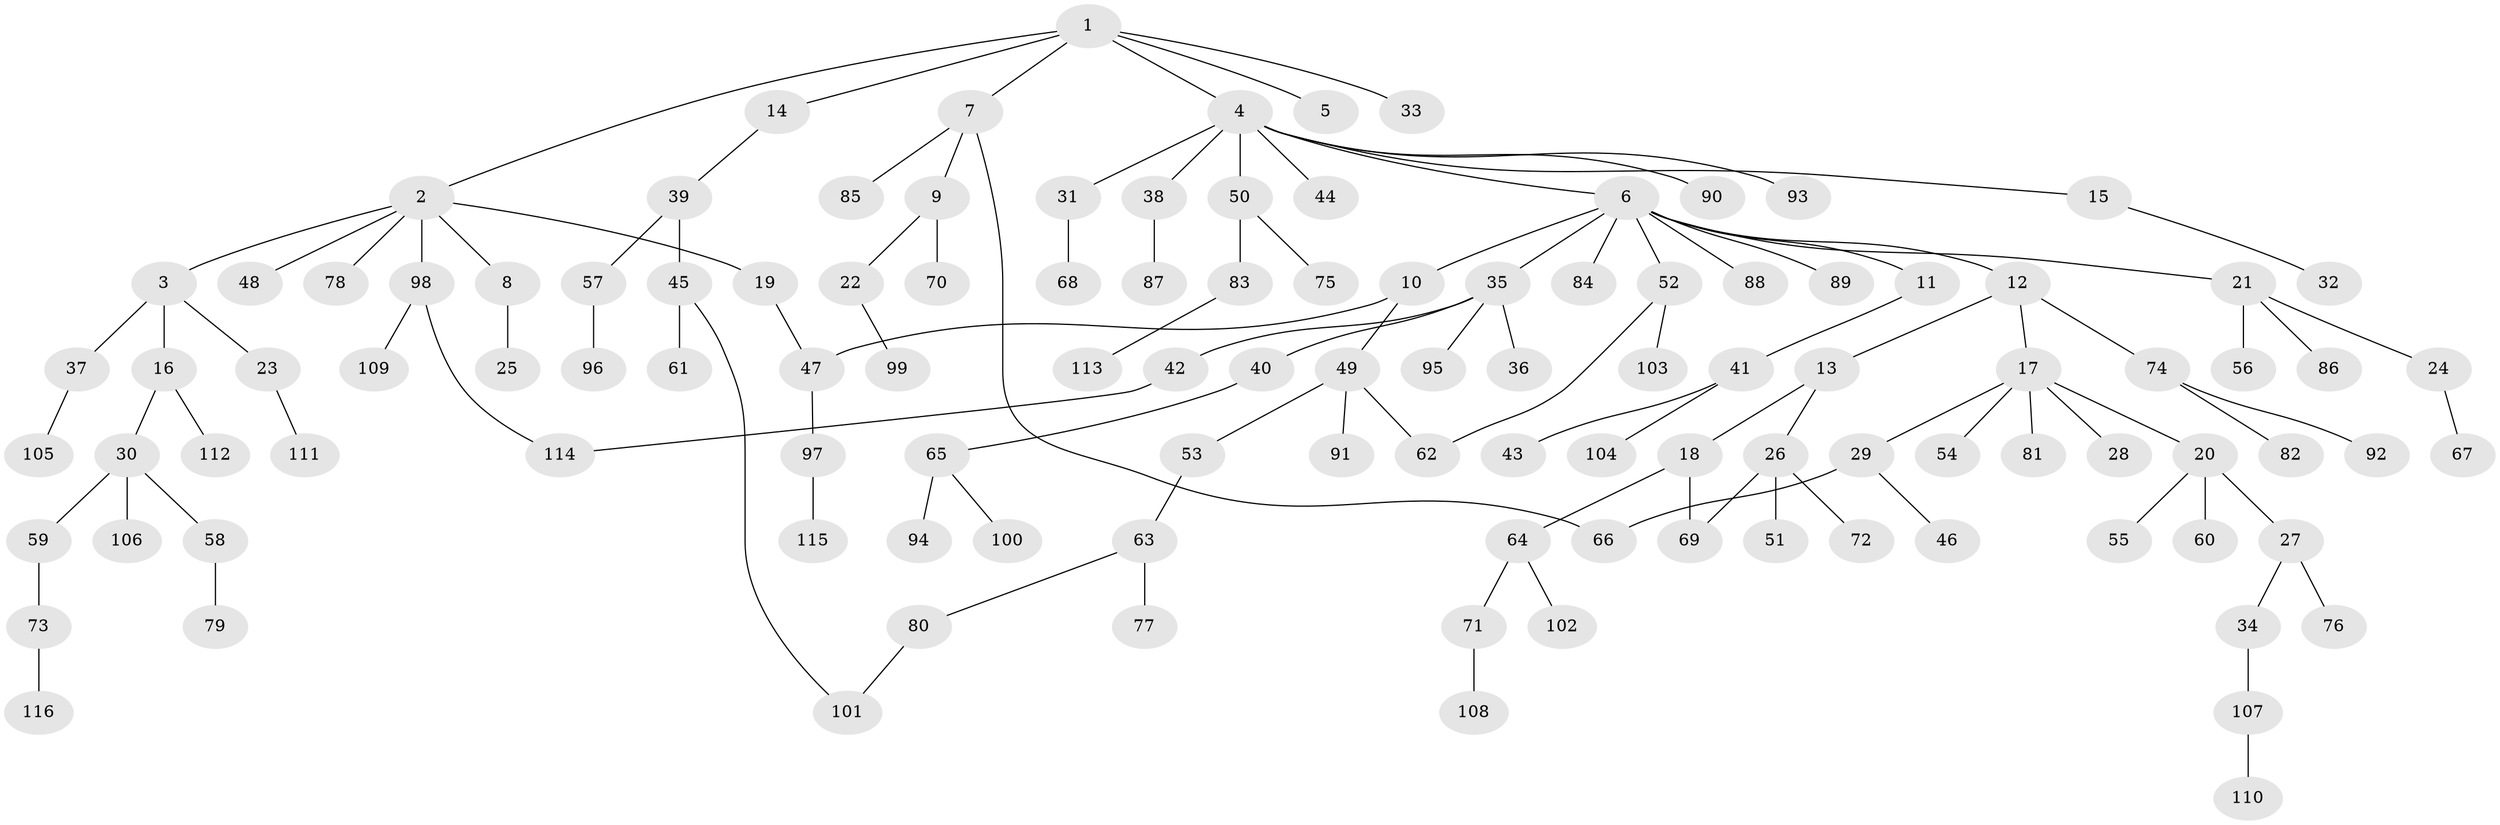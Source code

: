 // coarse degree distribution, {5: 0.06329113924050633, 6: 0.012658227848101266, 4: 0.05063291139240506, 8: 0.012658227848101266, 9: 0.012658227848101266, 1: 0.5063291139240507, 3: 0.12658227848101267, 2: 0.21518987341772153}
// Generated by graph-tools (version 1.1) at 2025/51/02/27/25 19:51:40]
// undirected, 116 vertices, 121 edges
graph export_dot {
graph [start="1"]
  node [color=gray90,style=filled];
  1;
  2;
  3;
  4;
  5;
  6;
  7;
  8;
  9;
  10;
  11;
  12;
  13;
  14;
  15;
  16;
  17;
  18;
  19;
  20;
  21;
  22;
  23;
  24;
  25;
  26;
  27;
  28;
  29;
  30;
  31;
  32;
  33;
  34;
  35;
  36;
  37;
  38;
  39;
  40;
  41;
  42;
  43;
  44;
  45;
  46;
  47;
  48;
  49;
  50;
  51;
  52;
  53;
  54;
  55;
  56;
  57;
  58;
  59;
  60;
  61;
  62;
  63;
  64;
  65;
  66;
  67;
  68;
  69;
  70;
  71;
  72;
  73;
  74;
  75;
  76;
  77;
  78;
  79;
  80;
  81;
  82;
  83;
  84;
  85;
  86;
  87;
  88;
  89;
  90;
  91;
  92;
  93;
  94;
  95;
  96;
  97;
  98;
  99;
  100;
  101;
  102;
  103;
  104;
  105;
  106;
  107;
  108;
  109;
  110;
  111;
  112;
  113;
  114;
  115;
  116;
  1 -- 2;
  1 -- 4;
  1 -- 5;
  1 -- 7;
  1 -- 14;
  1 -- 33;
  2 -- 3;
  2 -- 8;
  2 -- 19;
  2 -- 48;
  2 -- 78;
  2 -- 98;
  3 -- 16;
  3 -- 23;
  3 -- 37;
  4 -- 6;
  4 -- 15;
  4 -- 31;
  4 -- 38;
  4 -- 44;
  4 -- 50;
  4 -- 90;
  4 -- 93;
  6 -- 10;
  6 -- 11;
  6 -- 12;
  6 -- 21;
  6 -- 35;
  6 -- 52;
  6 -- 84;
  6 -- 88;
  6 -- 89;
  7 -- 9;
  7 -- 85;
  7 -- 66;
  8 -- 25;
  9 -- 22;
  9 -- 70;
  10 -- 49;
  10 -- 47;
  11 -- 41;
  12 -- 13;
  12 -- 17;
  12 -- 74;
  13 -- 18;
  13 -- 26;
  14 -- 39;
  15 -- 32;
  16 -- 30;
  16 -- 112;
  17 -- 20;
  17 -- 28;
  17 -- 29;
  17 -- 54;
  17 -- 81;
  18 -- 64;
  18 -- 69;
  19 -- 47;
  20 -- 27;
  20 -- 55;
  20 -- 60;
  21 -- 24;
  21 -- 56;
  21 -- 86;
  22 -- 99;
  23 -- 111;
  24 -- 67;
  26 -- 51;
  26 -- 69;
  26 -- 72;
  27 -- 34;
  27 -- 76;
  29 -- 46;
  29 -- 66;
  30 -- 58;
  30 -- 59;
  30 -- 106;
  31 -- 68;
  34 -- 107;
  35 -- 36;
  35 -- 40;
  35 -- 42;
  35 -- 95;
  37 -- 105;
  38 -- 87;
  39 -- 45;
  39 -- 57;
  40 -- 65;
  41 -- 43;
  41 -- 104;
  42 -- 114;
  45 -- 61;
  45 -- 101;
  47 -- 97;
  49 -- 53;
  49 -- 62;
  49 -- 91;
  50 -- 75;
  50 -- 83;
  52 -- 103;
  52 -- 62;
  53 -- 63;
  57 -- 96;
  58 -- 79;
  59 -- 73;
  63 -- 77;
  63 -- 80;
  64 -- 71;
  64 -- 102;
  65 -- 94;
  65 -- 100;
  71 -- 108;
  73 -- 116;
  74 -- 82;
  74 -- 92;
  80 -- 101;
  83 -- 113;
  97 -- 115;
  98 -- 109;
  98 -- 114;
  107 -- 110;
}
